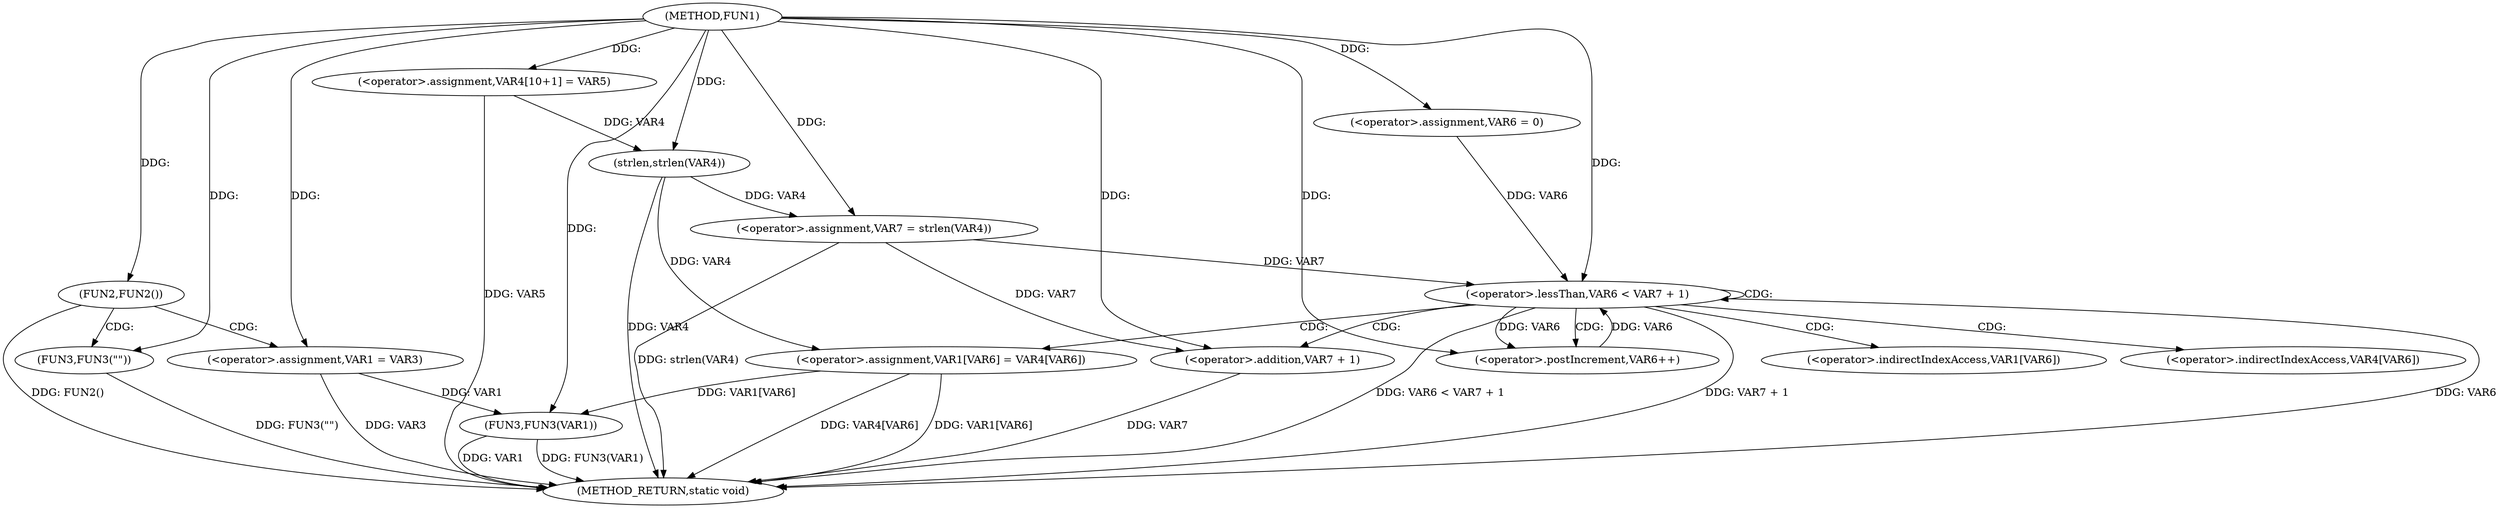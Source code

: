 digraph FUN1 {  
"1000100" [label = "(METHOD,FUN1)" ]
"1000147" [label = "(METHOD_RETURN,static void)" ]
"1000106" [label = "(FUN2,FUN2())" ]
"1000108" [label = "(FUN3,FUN3(\"\"))" ]
"1000112" [label = "(<operator>.assignment,VAR1 = VAR3)" ]
"1000117" [label = "(<operator>.assignment,VAR4[10+1] = VAR5)" ]
"1000122" [label = "(<operator>.assignment,VAR7 = strlen(VAR4))" ]
"1000124" [label = "(strlen,strlen(VAR4))" ]
"1000127" [label = "(<operator>.assignment,VAR6 = 0)" ]
"1000130" [label = "(<operator>.lessThan,VAR6 < VAR7 + 1)" ]
"1000132" [label = "(<operator>.addition,VAR7 + 1)" ]
"1000135" [label = "(<operator>.postIncrement,VAR6++)" ]
"1000138" [label = "(<operator>.assignment,VAR1[VAR6] = VAR4[VAR6])" ]
"1000145" [label = "(FUN3,FUN3(VAR1))" ]
"1000139" [label = "(<operator>.indirectIndexAccess,VAR1[VAR6])" ]
"1000142" [label = "(<operator>.indirectIndexAccess,VAR4[VAR6])" ]
  "1000130" -> "1000147"  [ label = "DDG: VAR6 < VAR7 + 1"] 
  "1000138" -> "1000147"  [ label = "DDG: VAR4[VAR6]"] 
  "1000124" -> "1000147"  [ label = "DDG: VAR4"] 
  "1000108" -> "1000147"  [ label = "DDG: FUN3(\"\")"] 
  "1000112" -> "1000147"  [ label = "DDG: VAR3"] 
  "1000117" -> "1000147"  [ label = "DDG: VAR5"] 
  "1000145" -> "1000147"  [ label = "DDG: VAR1"] 
  "1000106" -> "1000147"  [ label = "DDG: FUN2()"] 
  "1000130" -> "1000147"  [ label = "DDG: VAR7 + 1"] 
  "1000138" -> "1000147"  [ label = "DDG: VAR1[VAR6]"] 
  "1000132" -> "1000147"  [ label = "DDG: VAR7"] 
  "1000145" -> "1000147"  [ label = "DDG: FUN3(VAR1)"] 
  "1000130" -> "1000147"  [ label = "DDG: VAR6"] 
  "1000122" -> "1000147"  [ label = "DDG: strlen(VAR4)"] 
  "1000100" -> "1000106"  [ label = "DDG: "] 
  "1000100" -> "1000108"  [ label = "DDG: "] 
  "1000100" -> "1000112"  [ label = "DDG: "] 
  "1000100" -> "1000117"  [ label = "DDG: "] 
  "1000124" -> "1000122"  [ label = "DDG: VAR4"] 
  "1000100" -> "1000122"  [ label = "DDG: "] 
  "1000117" -> "1000124"  [ label = "DDG: VAR4"] 
  "1000100" -> "1000124"  [ label = "DDG: "] 
  "1000100" -> "1000127"  [ label = "DDG: "] 
  "1000135" -> "1000130"  [ label = "DDG: VAR6"] 
  "1000127" -> "1000130"  [ label = "DDG: VAR6"] 
  "1000100" -> "1000130"  [ label = "DDG: "] 
  "1000122" -> "1000130"  [ label = "DDG: VAR7"] 
  "1000122" -> "1000132"  [ label = "DDG: VAR7"] 
  "1000100" -> "1000132"  [ label = "DDG: "] 
  "1000130" -> "1000135"  [ label = "DDG: VAR6"] 
  "1000100" -> "1000135"  [ label = "DDG: "] 
  "1000124" -> "1000138"  [ label = "DDG: VAR4"] 
  "1000138" -> "1000145"  [ label = "DDG: VAR1[VAR6]"] 
  "1000112" -> "1000145"  [ label = "DDG: VAR1"] 
  "1000100" -> "1000145"  [ label = "DDG: "] 
  "1000106" -> "1000112"  [ label = "CDG: "] 
  "1000106" -> "1000108"  [ label = "CDG: "] 
  "1000130" -> "1000132"  [ label = "CDG: "] 
  "1000130" -> "1000142"  [ label = "CDG: "] 
  "1000130" -> "1000130"  [ label = "CDG: "] 
  "1000130" -> "1000139"  [ label = "CDG: "] 
  "1000130" -> "1000135"  [ label = "CDG: "] 
  "1000130" -> "1000138"  [ label = "CDG: "] 
}
